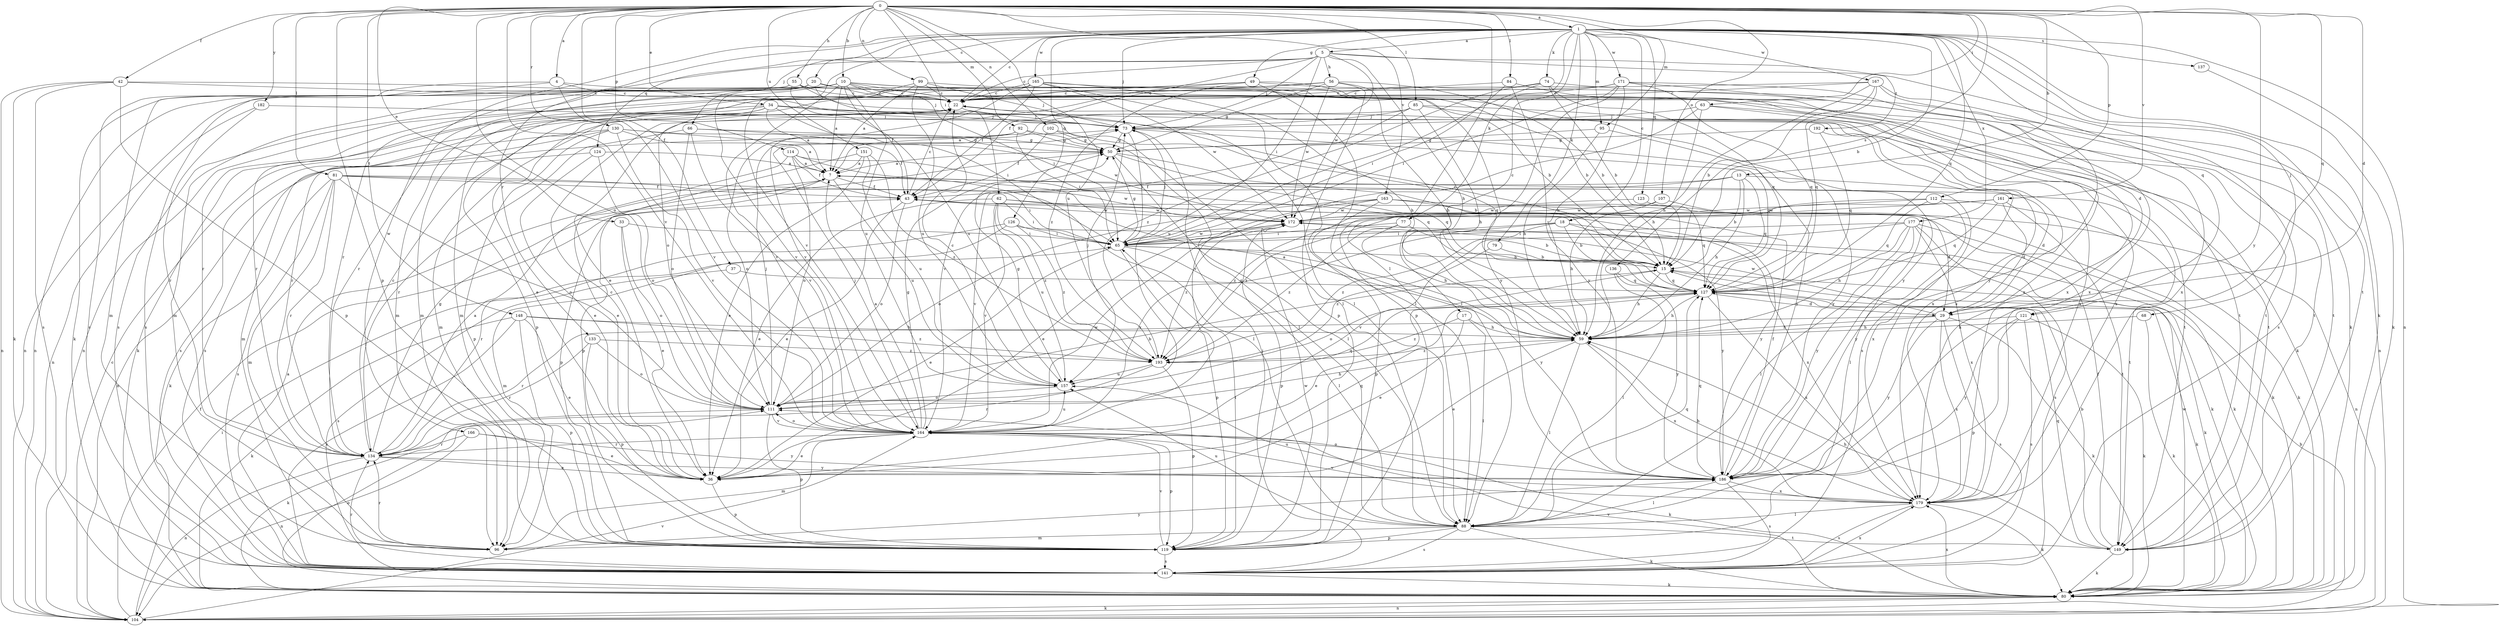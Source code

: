 strict digraph  {
0;
1;
4;
5;
7;
10;
13;
15;
17;
18;
20;
22;
29;
33;
34;
36;
37;
42;
43;
49;
50;
55;
56;
59;
62;
63;
65;
66;
68;
73;
74;
77;
79;
80;
81;
84;
85;
88;
92;
95;
96;
99;
102;
104;
107;
111;
112;
114;
119;
121;
123;
124;
126;
127;
130;
133;
134;
136;
137;
141;
148;
149;
151;
157;
161;
163;
164;
165;
166;
167;
171;
172;
177;
179;
182;
186;
192;
193;
0 -> 1  [label=a];
0 -> 4  [label=a];
0 -> 10  [label=b];
0 -> 13  [label=b];
0 -> 29  [label=d];
0 -> 33  [label=e];
0 -> 34  [label=e];
0 -> 37  [label=f];
0 -> 42  [label=f];
0 -> 55  [label=h];
0 -> 62  [label=i];
0 -> 63  [label=i];
0 -> 81  [label=l];
0 -> 84  [label=l];
0 -> 85  [label=l];
0 -> 88  [label=l];
0 -> 92  [label=m];
0 -> 95  [label=m];
0 -> 99  [label=n];
0 -> 102  [label=n];
0 -> 107  [label=o];
0 -> 111  [label=o];
0 -> 112  [label=p];
0 -> 114  [label=p];
0 -> 119  [label=p];
0 -> 121  [label=q];
0 -> 130  [label=r];
0 -> 136  [label=s];
0 -> 148  [label=t];
0 -> 151  [label=u];
0 -> 157  [label=u];
0 -> 161  [label=v];
0 -> 163  [label=v];
0 -> 164  [label=v];
0 -> 182  [label=y];
0 -> 186  [label=y];
1 -> 5  [label=a];
1 -> 15  [label=b];
1 -> 17  [label=c];
1 -> 18  [label=c];
1 -> 20  [label=c];
1 -> 22  [label=c];
1 -> 49  [label=g];
1 -> 66  [label=j];
1 -> 68  [label=j];
1 -> 73  [label=j];
1 -> 74  [label=k];
1 -> 77  [label=k];
1 -> 79  [label=k];
1 -> 80  [label=k];
1 -> 95  [label=m];
1 -> 104  [label=n];
1 -> 121  [label=q];
1 -> 123  [label=q];
1 -> 124  [label=q];
1 -> 126  [label=q];
1 -> 127  [label=q];
1 -> 133  [label=r];
1 -> 137  [label=s];
1 -> 149  [label=t];
1 -> 165  [label=w];
1 -> 166  [label=w];
1 -> 167  [label=w];
1 -> 171  [label=w];
1 -> 177  [label=x];
4 -> 15  [label=b];
4 -> 22  [label=c];
4 -> 96  [label=m];
4 -> 141  [label=s];
4 -> 164  [label=v];
5 -> 22  [label=c];
5 -> 43  [label=f];
5 -> 56  [label=h];
5 -> 59  [label=h];
5 -> 65  [label=i];
5 -> 73  [label=j];
5 -> 80  [label=k];
5 -> 134  [label=r];
5 -> 164  [label=v];
5 -> 172  [label=w];
5 -> 192  [label=z];
7 -> 43  [label=f];
7 -> 119  [label=p];
7 -> 149  [label=t];
7 -> 157  [label=u];
7 -> 179  [label=x];
10 -> 7  [label=a];
10 -> 22  [label=c];
10 -> 43  [label=f];
10 -> 65  [label=i];
10 -> 104  [label=n];
10 -> 134  [label=r];
10 -> 141  [label=s];
10 -> 149  [label=t];
10 -> 157  [label=u];
10 -> 164  [label=v];
10 -> 179  [label=x];
10 -> 186  [label=y];
13 -> 15  [label=b];
13 -> 29  [label=d];
13 -> 43  [label=f];
13 -> 59  [label=h];
13 -> 127  [label=q];
13 -> 164  [label=v];
15 -> 22  [label=c];
15 -> 59  [label=h];
15 -> 80  [label=k];
15 -> 111  [label=o];
15 -> 127  [label=q];
17 -> 36  [label=e];
17 -> 59  [label=h];
17 -> 88  [label=l];
17 -> 193  [label=z];
18 -> 15  [label=b];
18 -> 65  [label=i];
18 -> 164  [label=v];
18 -> 179  [label=x];
18 -> 186  [label=y];
18 -> 193  [label=z];
20 -> 22  [label=c];
20 -> 73  [label=j];
20 -> 104  [label=n];
20 -> 134  [label=r];
20 -> 149  [label=t];
20 -> 164  [label=v];
22 -> 73  [label=j];
22 -> 96  [label=m];
22 -> 179  [label=x];
29 -> 59  [label=h];
29 -> 80  [label=k];
29 -> 134  [label=r];
29 -> 141  [label=s];
29 -> 172  [label=w];
29 -> 179  [label=x];
29 -> 186  [label=y];
33 -> 36  [label=e];
33 -> 65  [label=i];
33 -> 111  [label=o];
34 -> 7  [label=a];
34 -> 36  [label=e];
34 -> 65  [label=i];
34 -> 73  [label=j];
34 -> 80  [label=k];
34 -> 119  [label=p];
34 -> 134  [label=r];
34 -> 149  [label=t];
34 -> 179  [label=x];
36 -> 22  [label=c];
36 -> 119  [label=p];
36 -> 127  [label=q];
37 -> 127  [label=q];
37 -> 141  [label=s];
42 -> 22  [label=c];
42 -> 80  [label=k];
42 -> 88  [label=l];
42 -> 104  [label=n];
42 -> 119  [label=p];
42 -> 141  [label=s];
43 -> 22  [label=c];
43 -> 36  [label=e];
43 -> 111  [label=o];
43 -> 172  [label=w];
49 -> 22  [label=c];
49 -> 36  [label=e];
49 -> 88  [label=l];
49 -> 104  [label=n];
49 -> 186  [label=y];
49 -> 193  [label=z];
50 -> 7  [label=a];
50 -> 15  [label=b];
50 -> 88  [label=l];
50 -> 127  [label=q];
55 -> 22  [label=c];
55 -> 80  [label=k];
55 -> 88  [label=l];
55 -> 96  [label=m];
55 -> 141  [label=s];
55 -> 149  [label=t];
55 -> 157  [label=u];
56 -> 15  [label=b];
56 -> 22  [label=c];
56 -> 50  [label=g];
56 -> 59  [label=h];
56 -> 104  [label=n];
56 -> 119  [label=p];
56 -> 172  [label=w];
59 -> 7  [label=a];
59 -> 36  [label=e];
59 -> 88  [label=l];
59 -> 179  [label=x];
59 -> 193  [label=z];
62 -> 36  [label=e];
62 -> 65  [label=i];
62 -> 157  [label=u];
62 -> 164  [label=v];
62 -> 172  [label=w];
62 -> 186  [label=y];
62 -> 193  [label=z];
63 -> 59  [label=h];
63 -> 73  [label=j];
63 -> 149  [label=t];
63 -> 164  [label=v];
63 -> 179  [label=x];
65 -> 15  [label=b];
65 -> 36  [label=e];
65 -> 50  [label=g];
65 -> 73  [label=j];
65 -> 88  [label=l];
65 -> 119  [label=p];
65 -> 172  [label=w];
65 -> 186  [label=y];
66 -> 43  [label=f];
66 -> 50  [label=g];
66 -> 111  [label=o];
66 -> 134  [label=r];
66 -> 164  [label=v];
68 -> 59  [label=h];
68 -> 80  [label=k];
73 -> 50  [label=g];
73 -> 65  [label=i];
73 -> 127  [label=q];
73 -> 186  [label=y];
74 -> 15  [label=b];
74 -> 22  [label=c];
74 -> 127  [label=q];
74 -> 157  [label=u];
74 -> 179  [label=x];
74 -> 193  [label=z];
77 -> 15  [label=b];
77 -> 59  [label=h];
77 -> 65  [label=i];
77 -> 193  [label=z];
79 -> 15  [label=b];
79 -> 193  [label=z];
80 -> 104  [label=n];
80 -> 111  [label=o];
80 -> 164  [label=v];
80 -> 172  [label=w];
80 -> 179  [label=x];
81 -> 43  [label=f];
81 -> 65  [label=i];
81 -> 80  [label=k];
81 -> 96  [label=m];
81 -> 111  [label=o];
81 -> 134  [label=r];
81 -> 141  [label=s];
81 -> 172  [label=w];
84 -> 22  [label=c];
84 -> 65  [label=i];
84 -> 179  [label=x];
84 -> 186  [label=y];
85 -> 7  [label=a];
85 -> 59  [label=h];
85 -> 73  [label=j];
85 -> 80  [label=k];
85 -> 164  [label=v];
85 -> 179  [label=x];
88 -> 80  [label=k];
88 -> 96  [label=m];
88 -> 119  [label=p];
88 -> 127  [label=q];
88 -> 141  [label=s];
88 -> 149  [label=t];
88 -> 157  [label=u];
92 -> 50  [label=g];
92 -> 65  [label=i];
92 -> 88  [label=l];
92 -> 111  [label=o];
92 -> 141  [label=s];
95 -> 50  [label=g];
95 -> 59  [label=h];
95 -> 186  [label=y];
96 -> 134  [label=r];
96 -> 186  [label=y];
99 -> 7  [label=a];
99 -> 22  [label=c];
99 -> 73  [label=j];
99 -> 134  [label=r];
99 -> 149  [label=t];
99 -> 157  [label=u];
102 -> 43  [label=f];
102 -> 50  [label=g];
102 -> 127  [label=q];
104 -> 15  [label=b];
104 -> 22  [label=c];
104 -> 43  [label=f];
104 -> 65  [label=i];
104 -> 80  [label=k];
104 -> 164  [label=v];
107 -> 59  [label=h];
107 -> 88  [label=l];
107 -> 172  [label=w];
111 -> 15  [label=b];
111 -> 59  [label=h];
111 -> 73  [label=j];
111 -> 80  [label=k];
111 -> 119  [label=p];
111 -> 127  [label=q];
111 -> 164  [label=v];
112 -> 80  [label=k];
112 -> 127  [label=q];
112 -> 172  [label=w];
112 -> 186  [label=y];
112 -> 193  [label=z];
114 -> 7  [label=a];
114 -> 36  [label=e];
114 -> 43  [label=f];
114 -> 88  [label=l];
114 -> 111  [label=o];
114 -> 127  [label=q];
119 -> 65  [label=i];
119 -> 141  [label=s];
119 -> 164  [label=v];
119 -> 172  [label=w];
121 -> 59  [label=h];
121 -> 80  [label=k];
121 -> 119  [label=p];
121 -> 141  [label=s];
121 -> 186  [label=y];
123 -> 127  [label=q];
123 -> 172  [label=w];
124 -> 7  [label=a];
124 -> 36  [label=e];
124 -> 104  [label=n];
124 -> 111  [label=o];
126 -> 65  [label=i];
126 -> 80  [label=k];
126 -> 96  [label=m];
126 -> 134  [label=r];
126 -> 193  [label=z];
127 -> 29  [label=d];
127 -> 36  [label=e];
127 -> 59  [label=h];
127 -> 80  [label=k];
127 -> 179  [label=x];
130 -> 7  [label=a];
130 -> 50  [label=g];
130 -> 96  [label=m];
130 -> 119  [label=p];
130 -> 141  [label=s];
130 -> 164  [label=v];
130 -> 172  [label=w];
133 -> 111  [label=o];
133 -> 119  [label=p];
133 -> 134  [label=r];
133 -> 193  [label=z];
134 -> 7  [label=a];
134 -> 22  [label=c];
134 -> 36  [label=e];
134 -> 50  [label=g];
134 -> 104  [label=n];
134 -> 186  [label=y];
136 -> 88  [label=l];
136 -> 127  [label=q];
136 -> 186  [label=y];
137 -> 80  [label=k];
141 -> 7  [label=a];
141 -> 73  [label=j];
141 -> 80  [label=k];
141 -> 134  [label=r];
141 -> 179  [label=x];
148 -> 36  [label=e];
148 -> 59  [label=h];
148 -> 80  [label=k];
148 -> 119  [label=p];
148 -> 141  [label=s];
148 -> 193  [label=z];
149 -> 15  [label=b];
149 -> 43  [label=f];
149 -> 59  [label=h];
149 -> 80  [label=k];
149 -> 127  [label=q];
151 -> 7  [label=a];
151 -> 36  [label=e];
151 -> 119  [label=p];
151 -> 157  [label=u];
151 -> 193  [label=z];
157 -> 22  [label=c];
157 -> 50  [label=g];
157 -> 111  [label=o];
161 -> 29  [label=d];
161 -> 127  [label=q];
161 -> 149  [label=t];
161 -> 172  [label=w];
161 -> 193  [label=z];
163 -> 29  [label=d];
163 -> 36  [label=e];
163 -> 80  [label=k];
163 -> 104  [label=n];
163 -> 111  [label=o];
163 -> 119  [label=p];
163 -> 172  [label=w];
164 -> 7  [label=a];
164 -> 36  [label=e];
164 -> 50  [label=g];
164 -> 73  [label=j];
164 -> 80  [label=k];
164 -> 96  [label=m];
164 -> 111  [label=o];
164 -> 119  [label=p];
164 -> 134  [label=r];
164 -> 157  [label=u];
164 -> 172  [label=w];
165 -> 15  [label=b];
165 -> 22  [label=c];
165 -> 43  [label=f];
165 -> 59  [label=h];
165 -> 88  [label=l];
165 -> 96  [label=m];
165 -> 111  [label=o];
165 -> 164  [label=v];
165 -> 172  [label=w];
166 -> 36  [label=e];
166 -> 104  [label=n];
166 -> 134  [label=r];
166 -> 186  [label=y];
167 -> 15  [label=b];
167 -> 22  [label=c];
167 -> 59  [label=h];
167 -> 96  [label=m];
167 -> 127  [label=q];
167 -> 141  [label=s];
167 -> 186  [label=y];
171 -> 22  [label=c];
171 -> 29  [label=d];
171 -> 59  [label=h];
171 -> 65  [label=i];
171 -> 96  [label=m];
171 -> 119  [label=p];
171 -> 127  [label=q];
171 -> 179  [label=x];
172 -> 65  [label=i];
172 -> 119  [label=p];
172 -> 193  [label=z];
177 -> 59  [label=h];
177 -> 65  [label=i];
177 -> 80  [label=k];
177 -> 88  [label=l];
177 -> 141  [label=s];
177 -> 164  [label=v];
177 -> 179  [label=x];
177 -> 186  [label=y];
179 -> 59  [label=h];
179 -> 80  [label=k];
179 -> 88  [label=l];
179 -> 141  [label=s];
179 -> 157  [label=u];
179 -> 164  [label=v];
182 -> 73  [label=j];
182 -> 104  [label=n];
182 -> 134  [label=r];
186 -> 43  [label=f];
186 -> 88  [label=l];
186 -> 111  [label=o];
186 -> 127  [label=q];
186 -> 141  [label=s];
186 -> 179  [label=x];
192 -> 50  [label=g];
192 -> 127  [label=q];
192 -> 141  [label=s];
193 -> 73  [label=j];
193 -> 119  [label=p];
193 -> 134  [label=r];
193 -> 157  [label=u];
}
